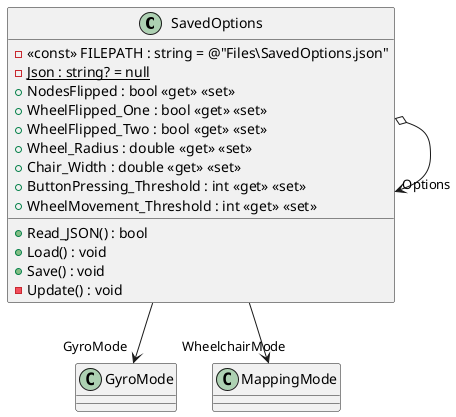 @startuml
class SavedOptions {
    - <<const>> FILEPATH : string = @"Files\SavedOptions.json"
    - {static} Json : string? = null
    + Read_JSON() : bool
    + Load() : void
    + Save() : void
    - Update() : void
    + NodesFlipped : bool <<get>> <<set>>
    + WheelFlipped_One : bool <<get>> <<set>>
    + WheelFlipped_Two : bool <<get>> <<set>>
    + Wheel_Radius : double <<get>> <<set>>
    + Chair_Width : double <<get>> <<set>>
    + ButtonPressing_Threshold : int <<get>> <<set>>
    + WheelMovement_Threshold : int <<get>> <<set>>
}
SavedOptions o-> "Options" SavedOptions
SavedOptions --> "GyroMode" GyroMode
SavedOptions --> "WheelchairMode" MappingMode
@enduml
